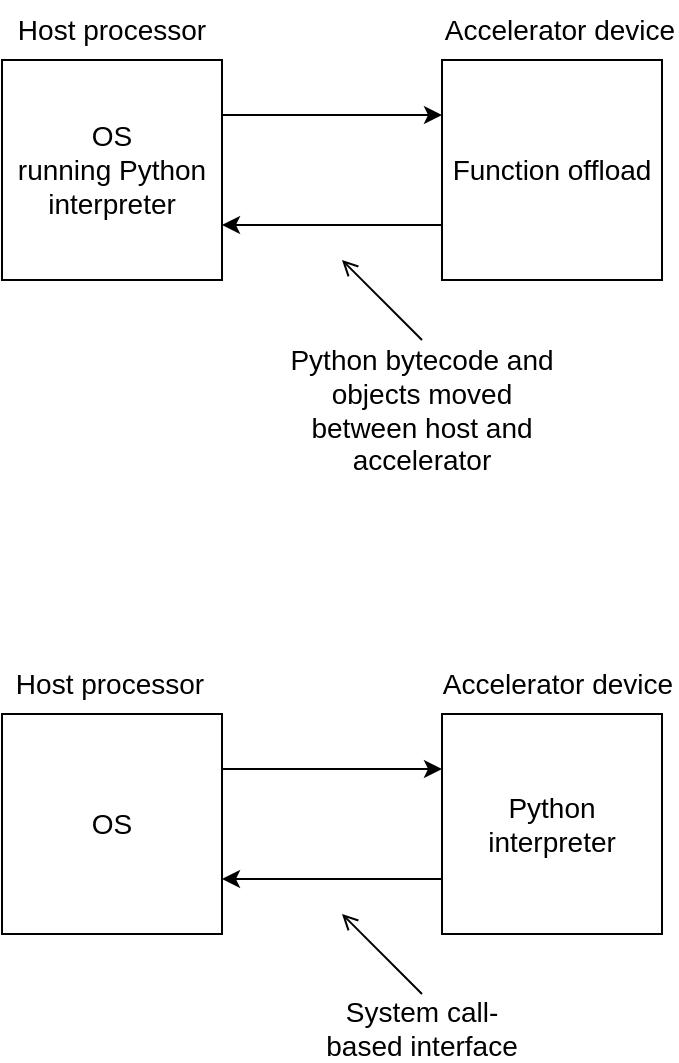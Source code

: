 <mxfile version="20.8.20" type="device"><diagram name="Page-1" id="FXvo5lVnrg50JTUzAr5H"><mxGraphModel dx="660" dy="1070" grid="1" gridSize="10" guides="1" tooltips="1" connect="1" arrows="1" fold="1" page="1" pageScale="1" pageWidth="827" pageHeight="1169" math="0" shadow="0"><root><mxCell id="0"/><mxCell id="1" parent="0"/><mxCell id="yy896PLdEVTgXWlCCh5w-4" style="edgeStyle=orthogonalEdgeStyle;rounded=0;orthogonalLoop=1;jettySize=auto;html=1;exitX=1;exitY=0.25;exitDx=0;exitDy=0;entryX=0;entryY=0.25;entryDx=0;entryDy=0;fontSize=14;" edge="1" parent="1" source="yy896PLdEVTgXWlCCh5w-2" target="yy896PLdEVTgXWlCCh5w-3"><mxGeometry relative="1" as="geometry"/></mxCell><mxCell id="yy896PLdEVTgXWlCCh5w-2" value="&lt;div style=&quot;font-size: 14px;&quot;&gt;OS&lt;/div&gt;&lt;div style=&quot;font-size: 14px;&quot;&gt;running Python interpreter&lt;br style=&quot;font-size: 14px;&quot;&gt;&lt;/div&gt;" style="whiteSpace=wrap;html=1;aspect=fixed;fontSize=14;" vertex="1" parent="1"><mxGeometry x="180" y="200" width="110" height="110" as="geometry"/></mxCell><mxCell id="yy896PLdEVTgXWlCCh5w-5" style="edgeStyle=orthogonalEdgeStyle;rounded=0;orthogonalLoop=1;jettySize=auto;html=1;exitX=0;exitY=0.75;exitDx=0;exitDy=0;entryX=1;entryY=0.75;entryDx=0;entryDy=0;fontSize=14;" edge="1" parent="1" source="yy896PLdEVTgXWlCCh5w-3" target="yy896PLdEVTgXWlCCh5w-2"><mxGeometry relative="1" as="geometry"/></mxCell><mxCell id="yy896PLdEVTgXWlCCh5w-3" value="Function offload" style="whiteSpace=wrap;html=1;aspect=fixed;fontSize=14;" vertex="1" parent="1"><mxGeometry x="400" y="200" width="110" height="110" as="geometry"/></mxCell><mxCell id="yy896PLdEVTgXWlCCh5w-6" value="Host processor" style="text;strokeColor=none;align=center;fillColor=none;html=1;verticalAlign=middle;whiteSpace=wrap;rounded=0;fontStyle=0;fontSize=14;" vertex="1" parent="1"><mxGeometry x="186.25" y="170" width="97.5" height="30" as="geometry"/></mxCell><mxCell id="yy896PLdEVTgXWlCCh5w-7" value="Accelerator device" style="text;strokeColor=none;align=center;fillColor=none;html=1;verticalAlign=middle;whiteSpace=wrap;rounded=0;fontStyle=0;fontSize=14;" vertex="1" parent="1"><mxGeometry x="400" y="170" width="117.5" height="30" as="geometry"/></mxCell><mxCell id="yy896PLdEVTgXWlCCh5w-8" style="edgeStyle=orthogonalEdgeStyle;rounded=0;orthogonalLoop=1;jettySize=auto;html=1;exitX=1;exitY=0.25;exitDx=0;exitDy=0;entryX=0;entryY=0.25;entryDx=0;entryDy=0;fontSize=14;" edge="1" parent="1" source="yy896PLdEVTgXWlCCh5w-9" target="yy896PLdEVTgXWlCCh5w-11"><mxGeometry relative="1" as="geometry"/></mxCell><mxCell id="yy896PLdEVTgXWlCCh5w-9" value="OS" style="whiteSpace=wrap;html=1;aspect=fixed;fontSize=14;" vertex="1" parent="1"><mxGeometry x="180" y="527" width="110" height="110" as="geometry"/></mxCell><mxCell id="yy896PLdEVTgXWlCCh5w-10" style="edgeStyle=orthogonalEdgeStyle;rounded=0;orthogonalLoop=1;jettySize=auto;html=1;exitX=0;exitY=0.75;exitDx=0;exitDy=0;entryX=1;entryY=0.75;entryDx=0;entryDy=0;fontSize=14;" edge="1" parent="1" source="yy896PLdEVTgXWlCCh5w-11" target="yy896PLdEVTgXWlCCh5w-9"><mxGeometry relative="1" as="geometry"/></mxCell><mxCell id="yy896PLdEVTgXWlCCh5w-11" value="Python interpreter" style="whiteSpace=wrap;html=1;aspect=fixed;fontSize=14;" vertex="1" parent="1"><mxGeometry x="400" y="527" width="110" height="110" as="geometry"/></mxCell><mxCell id="yy896PLdEVTgXWlCCh5w-13" style="rounded=0;orthogonalLoop=1;jettySize=auto;html=1;exitX=0.5;exitY=0;exitDx=0;exitDy=0;endArrow=open;endFill=0;fontSize=14;" edge="1" parent="1" source="yy896PLdEVTgXWlCCh5w-12"><mxGeometry relative="1" as="geometry"><mxPoint x="350" y="300" as="targetPoint"/></mxGeometry></mxCell><mxCell id="yy896PLdEVTgXWlCCh5w-12" value="Python bytecode and objects moved between host and accelerator" style="text;strokeColor=none;align=center;fillColor=none;html=1;verticalAlign=middle;whiteSpace=wrap;rounded=0;fontSize=14;" vertex="1" parent="1"><mxGeometry x="320" y="340" width="140" height="70" as="geometry"/></mxCell><mxCell id="yy896PLdEVTgXWlCCh5w-15" style="edgeStyle=none;rounded=0;orthogonalLoop=1;jettySize=auto;html=1;exitX=0.5;exitY=0;exitDx=0;exitDy=0;endArrow=open;endFill=0;fontSize=14;" edge="1" parent="1" source="yy896PLdEVTgXWlCCh5w-14"><mxGeometry relative="1" as="geometry"><mxPoint x="350" y="627" as="targetPoint"/></mxGeometry></mxCell><mxCell id="yy896PLdEVTgXWlCCh5w-14" value="System call-based interface " style="text;strokeColor=none;align=center;fillColor=none;html=1;verticalAlign=middle;whiteSpace=wrap;rounded=0;fontSize=14;" vertex="1" parent="1"><mxGeometry x="335" y="667" width="110" height="33" as="geometry"/></mxCell><mxCell id="yy896PLdEVTgXWlCCh5w-20" value="Host processor" style="text;strokeColor=none;align=center;fillColor=none;html=1;verticalAlign=middle;whiteSpace=wrap;rounded=0;fontStyle=0;fontSize=14;" vertex="1" parent="1"><mxGeometry x="185" y="497" width="97.5" height="30" as="geometry"/></mxCell><mxCell id="yy896PLdEVTgXWlCCh5w-21" value="Accelerator device" style="text;strokeColor=none;align=center;fillColor=none;html=1;verticalAlign=middle;whiteSpace=wrap;rounded=0;fontStyle=0;fontSize=14;" vertex="1" parent="1"><mxGeometry x="398.75" y="497" width="117.5" height="30" as="geometry"/></mxCell></root></mxGraphModel></diagram></mxfile>